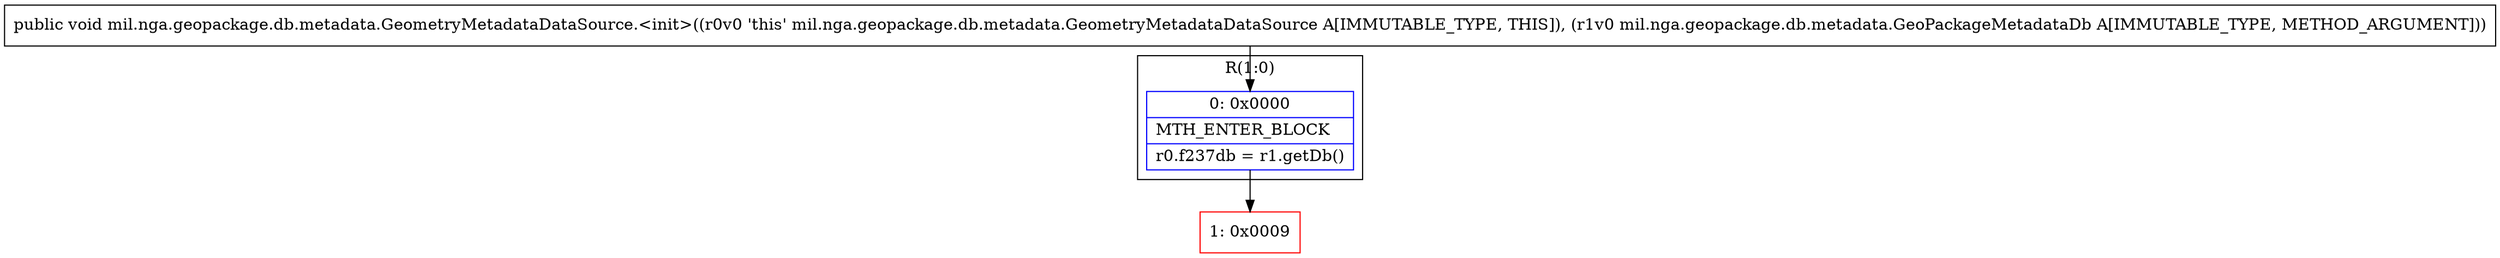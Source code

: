 digraph "CFG formil.nga.geopackage.db.metadata.GeometryMetadataDataSource.\<init\>(Lmil\/nga\/geopackage\/db\/metadata\/GeoPackageMetadataDb;)V" {
subgraph cluster_Region_1827168381 {
label = "R(1:0)";
node [shape=record,color=blue];
Node_0 [shape=record,label="{0\:\ 0x0000|MTH_ENTER_BLOCK\l|r0.f237db = r1.getDb()\l}"];
}
Node_1 [shape=record,color=red,label="{1\:\ 0x0009}"];
MethodNode[shape=record,label="{public void mil.nga.geopackage.db.metadata.GeometryMetadataDataSource.\<init\>((r0v0 'this' mil.nga.geopackage.db.metadata.GeometryMetadataDataSource A[IMMUTABLE_TYPE, THIS]), (r1v0 mil.nga.geopackage.db.metadata.GeoPackageMetadataDb A[IMMUTABLE_TYPE, METHOD_ARGUMENT])) }"];
MethodNode -> Node_0;
Node_0 -> Node_1;
}

